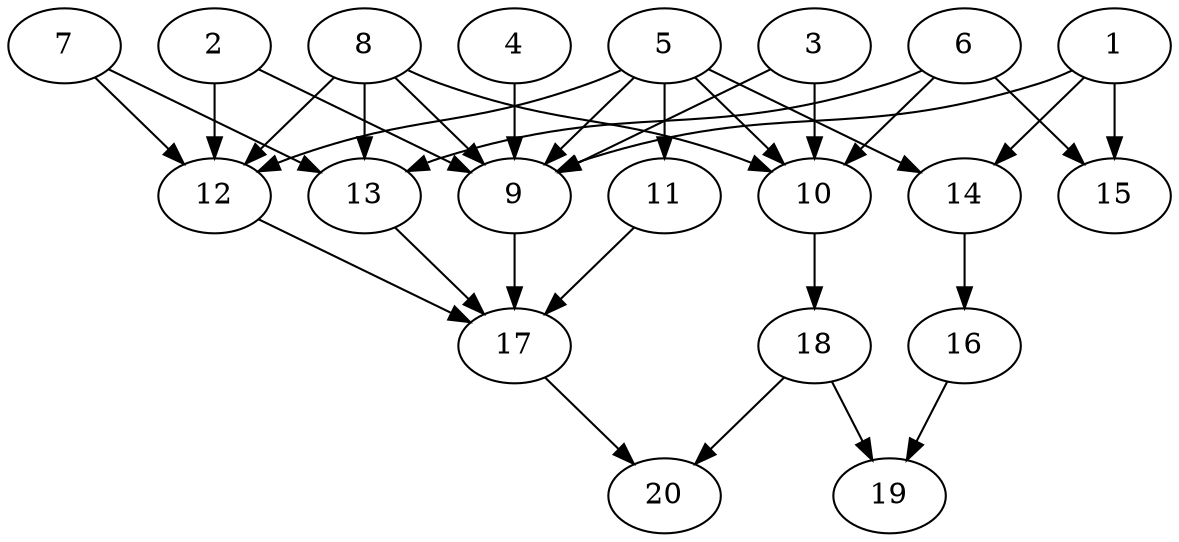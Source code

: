 // DAG automatically generated by daggen at Tue Jul 23 14:33:40 2019
// ./daggen --dot -n 20 --ccr 0.5 --fat 0.6 --regular 0.5 --density 0.8 --mindata 5242880 --maxdata 52428800 
digraph G {
  1 [size="44001280", alpha="0.14", expect_size="22000640"] 
  1 -> 9 [size ="22000640"]
  1 -> 14 [size ="22000640"]
  1 -> 15 [size ="22000640"]
  2 [size="101541888", alpha="0.11", expect_size="50770944"] 
  2 -> 9 [size ="50770944"]
  2 -> 12 [size ="50770944"]
  3 [size="36884480", alpha="0.13", expect_size="18442240"] 
  3 -> 9 [size ="18442240"]
  3 -> 10 [size ="18442240"]
  4 [size="104630272", alpha="0.18", expect_size="52315136"] 
  4 -> 9 [size ="52315136"]
  5 [size="63326208", alpha="0.14", expect_size="31663104"] 
  5 -> 9 [size ="31663104"]
  5 -> 10 [size ="31663104"]
  5 -> 11 [size ="31663104"]
  5 -> 12 [size ="31663104"]
  5 -> 14 [size ="31663104"]
  6 [size="100233216", alpha="0.13", expect_size="50116608"] 
  6 -> 10 [size ="50116608"]
  6 -> 13 [size ="50116608"]
  6 -> 15 [size ="50116608"]
  7 [size="41986048", alpha="0.14", expect_size="20993024"] 
  7 -> 12 [size ="20993024"]
  7 -> 13 [size ="20993024"]
  8 [size="56160256", alpha="0.03", expect_size="28080128"] 
  8 -> 9 [size ="28080128"]
  8 -> 10 [size ="28080128"]
  8 -> 12 [size ="28080128"]
  8 -> 13 [size ="28080128"]
  9 [size="23027712", alpha="0.17", expect_size="11513856"] 
  9 -> 17 [size ="11513856"]
  10 [size="11284480", alpha="0.18", expect_size="5642240"] 
  10 -> 18 [size ="5642240"]
  11 [size="83478528", alpha="0.13", expect_size="41739264"] 
  11 -> 17 [size ="41739264"]
  12 [size="55406592", alpha="0.06", expect_size="27703296"] 
  12 -> 17 [size ="27703296"]
  13 [size="12560384", alpha="0.08", expect_size="6280192"] 
  13 -> 17 [size ="6280192"]
  14 [size="73545728", alpha="0.03", expect_size="36772864"] 
  14 -> 16 [size ="36772864"]
  15 [size="64718848", alpha="0.09", expect_size="32359424"] 
  16 [size="34551808", alpha="0.02", expect_size="17275904"] 
  16 -> 19 [size ="17275904"]
  17 [size="97820672", alpha="0.06", expect_size="48910336"] 
  17 -> 20 [size ="48910336"]
  18 [size="68169728", alpha="0.04", expect_size="34084864"] 
  18 -> 19 [size ="34084864"]
  18 -> 20 [size ="34084864"]
  19 [size="83822592", alpha="0.10", expect_size="41911296"] 
  20 [size="68472832", alpha="0.09", expect_size="34236416"] 
}
